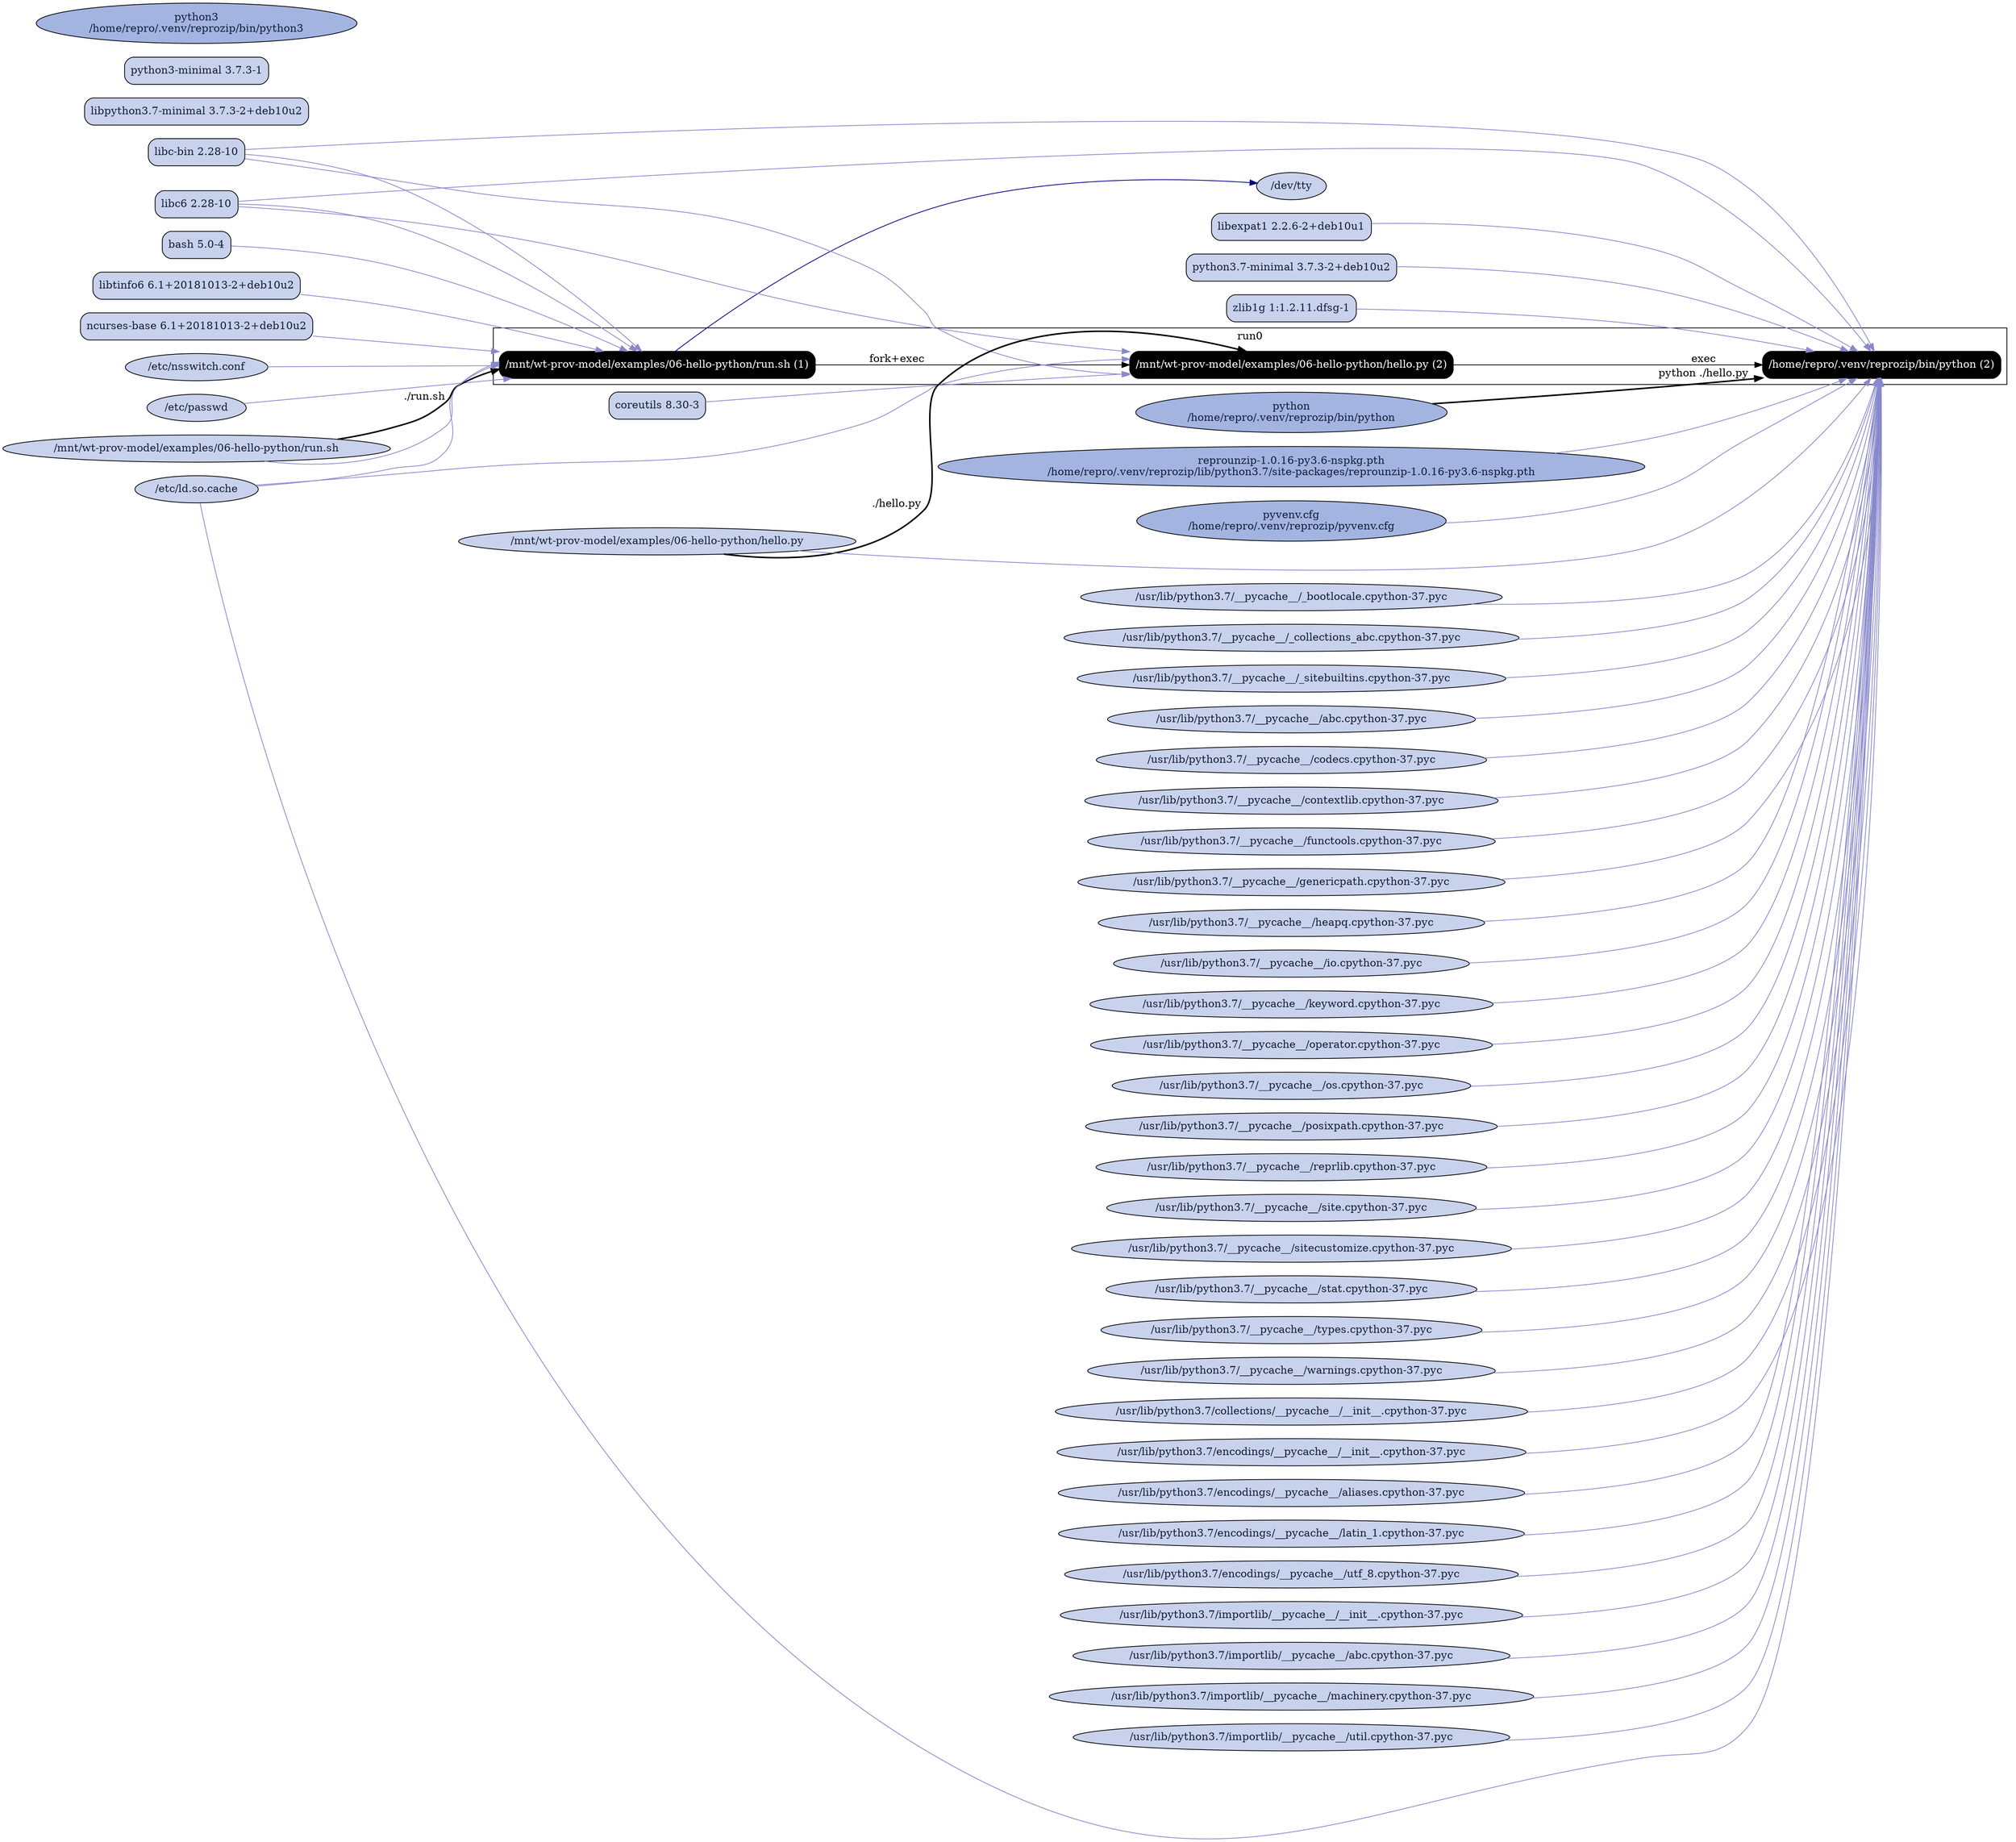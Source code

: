 digraph G {
    rankdir=LR;

    /* programs */
    node [shape=box fontcolor=white fillcolor=black style="filled,rounded"];
    subgraph cluster_run0 {
        label="run0";
        prog0 [label="/mnt/wt-prov-model/examples/06-hello-python/run.sh (1)"];
        prog1 [label="/mnt/wt-prov-model/examples/06-hello-python/hello.py (2)"];
        prog0 -> prog1 [label="fork+exec"];
        prog2 [label="/home/repro/.venv/reprozip/bin/python (2)"];
        prog1 -> prog2 [label="exec"];
    }

    node [shape=ellipse fontcolor="#131C39" fillcolor="#C9D2ED"];

    /* system packages */
    "pkg bash" [shape=box,label="bash 5.0-4"];
    "pkg coreutils" [shape=box,label="coreutils 8.30-3"];
    "pkg libc-bin" [shape=box,label="libc-bin 2.28-10"];
    "pkg libc6" [shape=box,label="libc6 2.28-10"];
    "pkg libexpat1" [shape=box,label="libexpat1 2.2.6-2+deb10u1"];
    "pkg libpython3.7-minimal" [shape=box,label="libpython3.7-minimal 3.7.3-2+deb10u2"];
    "pkg libtinfo6" [shape=box,label="libtinfo6 6.1+20181013-2+deb10u2"];
    "pkg ncurses-base" [shape=box,label="ncurses-base 6.1+20181013-2+deb10u2"];
    "pkg python3-minimal" [shape=box,label="python3-minimal 3.7.3-1"];
    "pkg python3.7-minimal" [shape=box,label="python3.7-minimal 3.7.3-2+deb10u2"];
    "pkg zlib1g" [shape=box,label="zlib1g 1:1.2.11.dfsg-1"];

    /* other files */
    "/dev/tty";
    "/etc/ld.so.cache";
    "/etc/nsswitch.conf";
    "/etc/passwd";
    "/home/repro/.venv/reprozip/bin/python" [fillcolor="#A3B4E0", label="python\n/home/repro/.venv/reprozip/bin/python"];
    "/home/repro/.venv/reprozip/bin/python3" [fillcolor="#A3B4E0", label="python3\n/home/repro/.venv/reprozip/bin/python3"];
    "/home/repro/.venv/reprozip/lib/python3.7/site-packages/reprounzip-1.0.16-py3.6-nspkg.pth" [fillcolor="#A3B4E0", label="reprounzip-1.0.16-py3.6-nspkg.pth\n/home/repro/.venv/reprozip/lib/python3.7/site-packages/reprounzip-1.0.16-py3.6-nspkg.pth"];
    "/home/repro/.venv/reprozip/pyvenv.cfg" [fillcolor="#A3B4E0", label="pyvenv.cfg\n/home/repro/.venv/reprozip/pyvenv.cfg"];
    "/mnt/wt-prov-model/examples/06-hello-python/hello.py";
    "/mnt/wt-prov-model/examples/06-hello-python/run.sh";
    "/usr/lib/python3.7/__pycache__/_bootlocale.cpython-37.pyc";
    "/usr/lib/python3.7/__pycache__/_collections_abc.cpython-37.pyc";
    "/usr/lib/python3.7/__pycache__/_sitebuiltins.cpython-37.pyc";
    "/usr/lib/python3.7/__pycache__/abc.cpython-37.pyc";
    "/usr/lib/python3.7/__pycache__/codecs.cpython-37.pyc";
    "/usr/lib/python3.7/__pycache__/contextlib.cpython-37.pyc";
    "/usr/lib/python3.7/__pycache__/functools.cpython-37.pyc";
    "/usr/lib/python3.7/__pycache__/genericpath.cpython-37.pyc";
    "/usr/lib/python3.7/__pycache__/heapq.cpython-37.pyc";
    "/usr/lib/python3.7/__pycache__/io.cpython-37.pyc";
    "/usr/lib/python3.7/__pycache__/keyword.cpython-37.pyc";
    "/usr/lib/python3.7/__pycache__/operator.cpython-37.pyc";
    "/usr/lib/python3.7/__pycache__/os.cpython-37.pyc";
    "/usr/lib/python3.7/__pycache__/posixpath.cpython-37.pyc";
    "/usr/lib/python3.7/__pycache__/reprlib.cpython-37.pyc";
    "/usr/lib/python3.7/__pycache__/site.cpython-37.pyc";
    "/usr/lib/python3.7/__pycache__/sitecustomize.cpython-37.pyc";
    "/usr/lib/python3.7/__pycache__/stat.cpython-37.pyc";
    "/usr/lib/python3.7/__pycache__/types.cpython-37.pyc";
    "/usr/lib/python3.7/__pycache__/warnings.cpython-37.pyc";
    "/usr/lib/python3.7/collections/__pycache__/__init__.cpython-37.pyc";
    "/usr/lib/python3.7/encodings/__pycache__/__init__.cpython-37.pyc";
    "/usr/lib/python3.7/encodings/__pycache__/aliases.cpython-37.pyc";
    "/usr/lib/python3.7/encodings/__pycache__/latin_1.cpython-37.pyc";
    "/usr/lib/python3.7/encodings/__pycache__/utf_8.cpython-37.pyc";
    "/usr/lib/python3.7/importlib/__pycache__/__init__.cpython-37.pyc";
    "/usr/lib/python3.7/importlib/__pycache__/abc.cpython-37.pyc";
    "/usr/lib/python3.7/importlib/__pycache__/machinery.cpython-37.pyc";
    "/usr/lib/python3.7/importlib/__pycache__/util.cpython-37.pyc";

    "/mnt/wt-prov-model/examples/06-hello-python/run.sh" -> prog0 [style=bold, label="./run.sh"];
    "pkg bash" -> prog0 [color="#8888CC"];
    "pkg libc6" -> prog0 [color="#8888CC"];
    "/etc/ld.so.cache" -> prog0 [color="#8888CC"];
    "pkg libtinfo6" -> prog0 [color="#8888CC"];
    prog0 -> "/dev/tty" [color="#000088"];
    "pkg libc-bin" -> prog0 [color="#8888CC"];
    "/etc/nsswitch.conf" -> prog0 [color="#8888CC"];
    "/etc/passwd" -> prog0 [color="#8888CC"];
    "/mnt/wt-prov-model/examples/06-hello-python/run.sh" -> prog0 [color="#8888CC"];
    "/mnt/wt-prov-model/examples/06-hello-python/hello.py" -> prog1 [style=bold, label="./hello.py"];
    "pkg coreutils" -> prog1 [color="#8888CC"];
    "pkg libc6" -> prog1 [color="#8888CC"];
    "/etc/ld.so.cache" -> prog1 [color="#8888CC"];
    "pkg libc-bin" -> prog1 [color="#8888CC"];
    "/home/repro/.venv/reprozip/bin/python" -> prog2 [style=bold, label="python ./hello.py"];
    "pkg python3.7-minimal" -> prog2 [color="#8888CC"];
    "pkg libc6" -> prog2 [color="#8888CC"];
    "/etc/ld.so.cache" -> prog2 [color="#8888CC"];
    "pkg libexpat1" -> prog2 [color="#8888CC"];
    "pkg zlib1g" -> prog2 [color="#8888CC"];
    "pkg libc-bin" -> prog2 [color="#8888CC"];
    "/usr/lib/python3.7/encodings/__pycache__/__init__.cpython-37.pyc" -> prog2 [color="#8888CC"];
    "/usr/lib/python3.7/__pycache__/codecs.cpython-37.pyc" -> prog2 [color="#8888CC"];
    "/usr/lib/python3.7/encodings/__pycache__/aliases.cpython-37.pyc" -> prog2 [color="#8888CC"];
    "/usr/lib/python3.7/encodings/__pycache__/utf_8.cpython-37.pyc" -> prog2 [color="#8888CC"];
    "/usr/lib/python3.7/encodings/__pycache__/latin_1.cpython-37.pyc" -> prog2 [color="#8888CC"];
    "/usr/lib/python3.7/__pycache__/io.cpython-37.pyc" -> prog2 [color="#8888CC"];
    "/usr/lib/python3.7/__pycache__/abc.cpython-37.pyc" -> prog2 [color="#8888CC"];
    "/usr/lib/python3.7/__pycache__/site.cpython-37.pyc" -> prog2 [color="#8888CC"];
    "/usr/lib/python3.7/__pycache__/os.cpython-37.pyc" -> prog2 [color="#8888CC"];
    "/usr/lib/python3.7/__pycache__/stat.cpython-37.pyc" -> prog2 [color="#8888CC"];
    "/usr/lib/python3.7/__pycache__/posixpath.cpython-37.pyc" -> prog2 [color="#8888CC"];
    "/usr/lib/python3.7/__pycache__/genericpath.cpython-37.pyc" -> prog2 [color="#8888CC"];
    "/usr/lib/python3.7/__pycache__/_collections_abc.cpython-37.pyc" -> prog2 [color="#8888CC"];
    "/usr/lib/python3.7/__pycache__/_sitebuiltins.cpython-37.pyc" -> prog2 [color="#8888CC"];
    "/home/repro/.venv/reprozip/pyvenv.cfg" -> prog2 [color="#8888CC"];
    "/home/repro/.venv/reprozip/lib/python3.7/site-packages/reprounzip-1.0.16-py3.6-nspkg.pth" -> prog2 [color="#8888CC"];
    "/usr/lib/python3.7/__pycache__/_bootlocale.cpython-37.pyc" -> prog2 [color="#8888CC"];
    "/usr/lib/python3.7/__pycache__/types.cpython-37.pyc" -> prog2 [color="#8888CC"];
    "/usr/lib/python3.7/importlib/__pycache__/__init__.cpython-37.pyc" -> prog2 [color="#8888CC"];
    "/usr/lib/python3.7/__pycache__/warnings.cpython-37.pyc" -> prog2 [color="#8888CC"];
    "/usr/lib/python3.7/importlib/__pycache__/util.cpython-37.pyc" -> prog2 [color="#8888CC"];
    "/usr/lib/python3.7/importlib/__pycache__/abc.cpython-37.pyc" -> prog2 [color="#8888CC"];
    "/usr/lib/python3.7/importlib/__pycache__/machinery.cpython-37.pyc" -> prog2 [color="#8888CC"];
    "/usr/lib/python3.7/__pycache__/contextlib.cpython-37.pyc" -> prog2 [color="#8888CC"];
    "/usr/lib/python3.7/collections/__pycache__/__init__.cpython-37.pyc" -> prog2 [color="#8888CC"];
    "/usr/lib/python3.7/__pycache__/operator.cpython-37.pyc" -> prog2 [color="#8888CC"];
    "/usr/lib/python3.7/__pycache__/keyword.cpython-37.pyc" -> prog2 [color="#8888CC"];
    "/usr/lib/python3.7/__pycache__/heapq.cpython-37.pyc" -> prog2 [color="#8888CC"];
    "/usr/lib/python3.7/__pycache__/reprlib.cpython-37.pyc" -> prog2 [color="#8888CC"];
    "/usr/lib/python3.7/__pycache__/functools.cpython-37.pyc" -> prog2 [color="#8888CC"];
    "/usr/lib/python3.7/__pycache__/sitecustomize.cpython-37.pyc" -> prog2 [color="#8888CC"];
    "/mnt/wt-prov-model/examples/06-hello-python/hello.py" -> prog2 [color="#8888CC"];
    "pkg ncurses-base" -> prog0 [color="#8888CC"];
}
